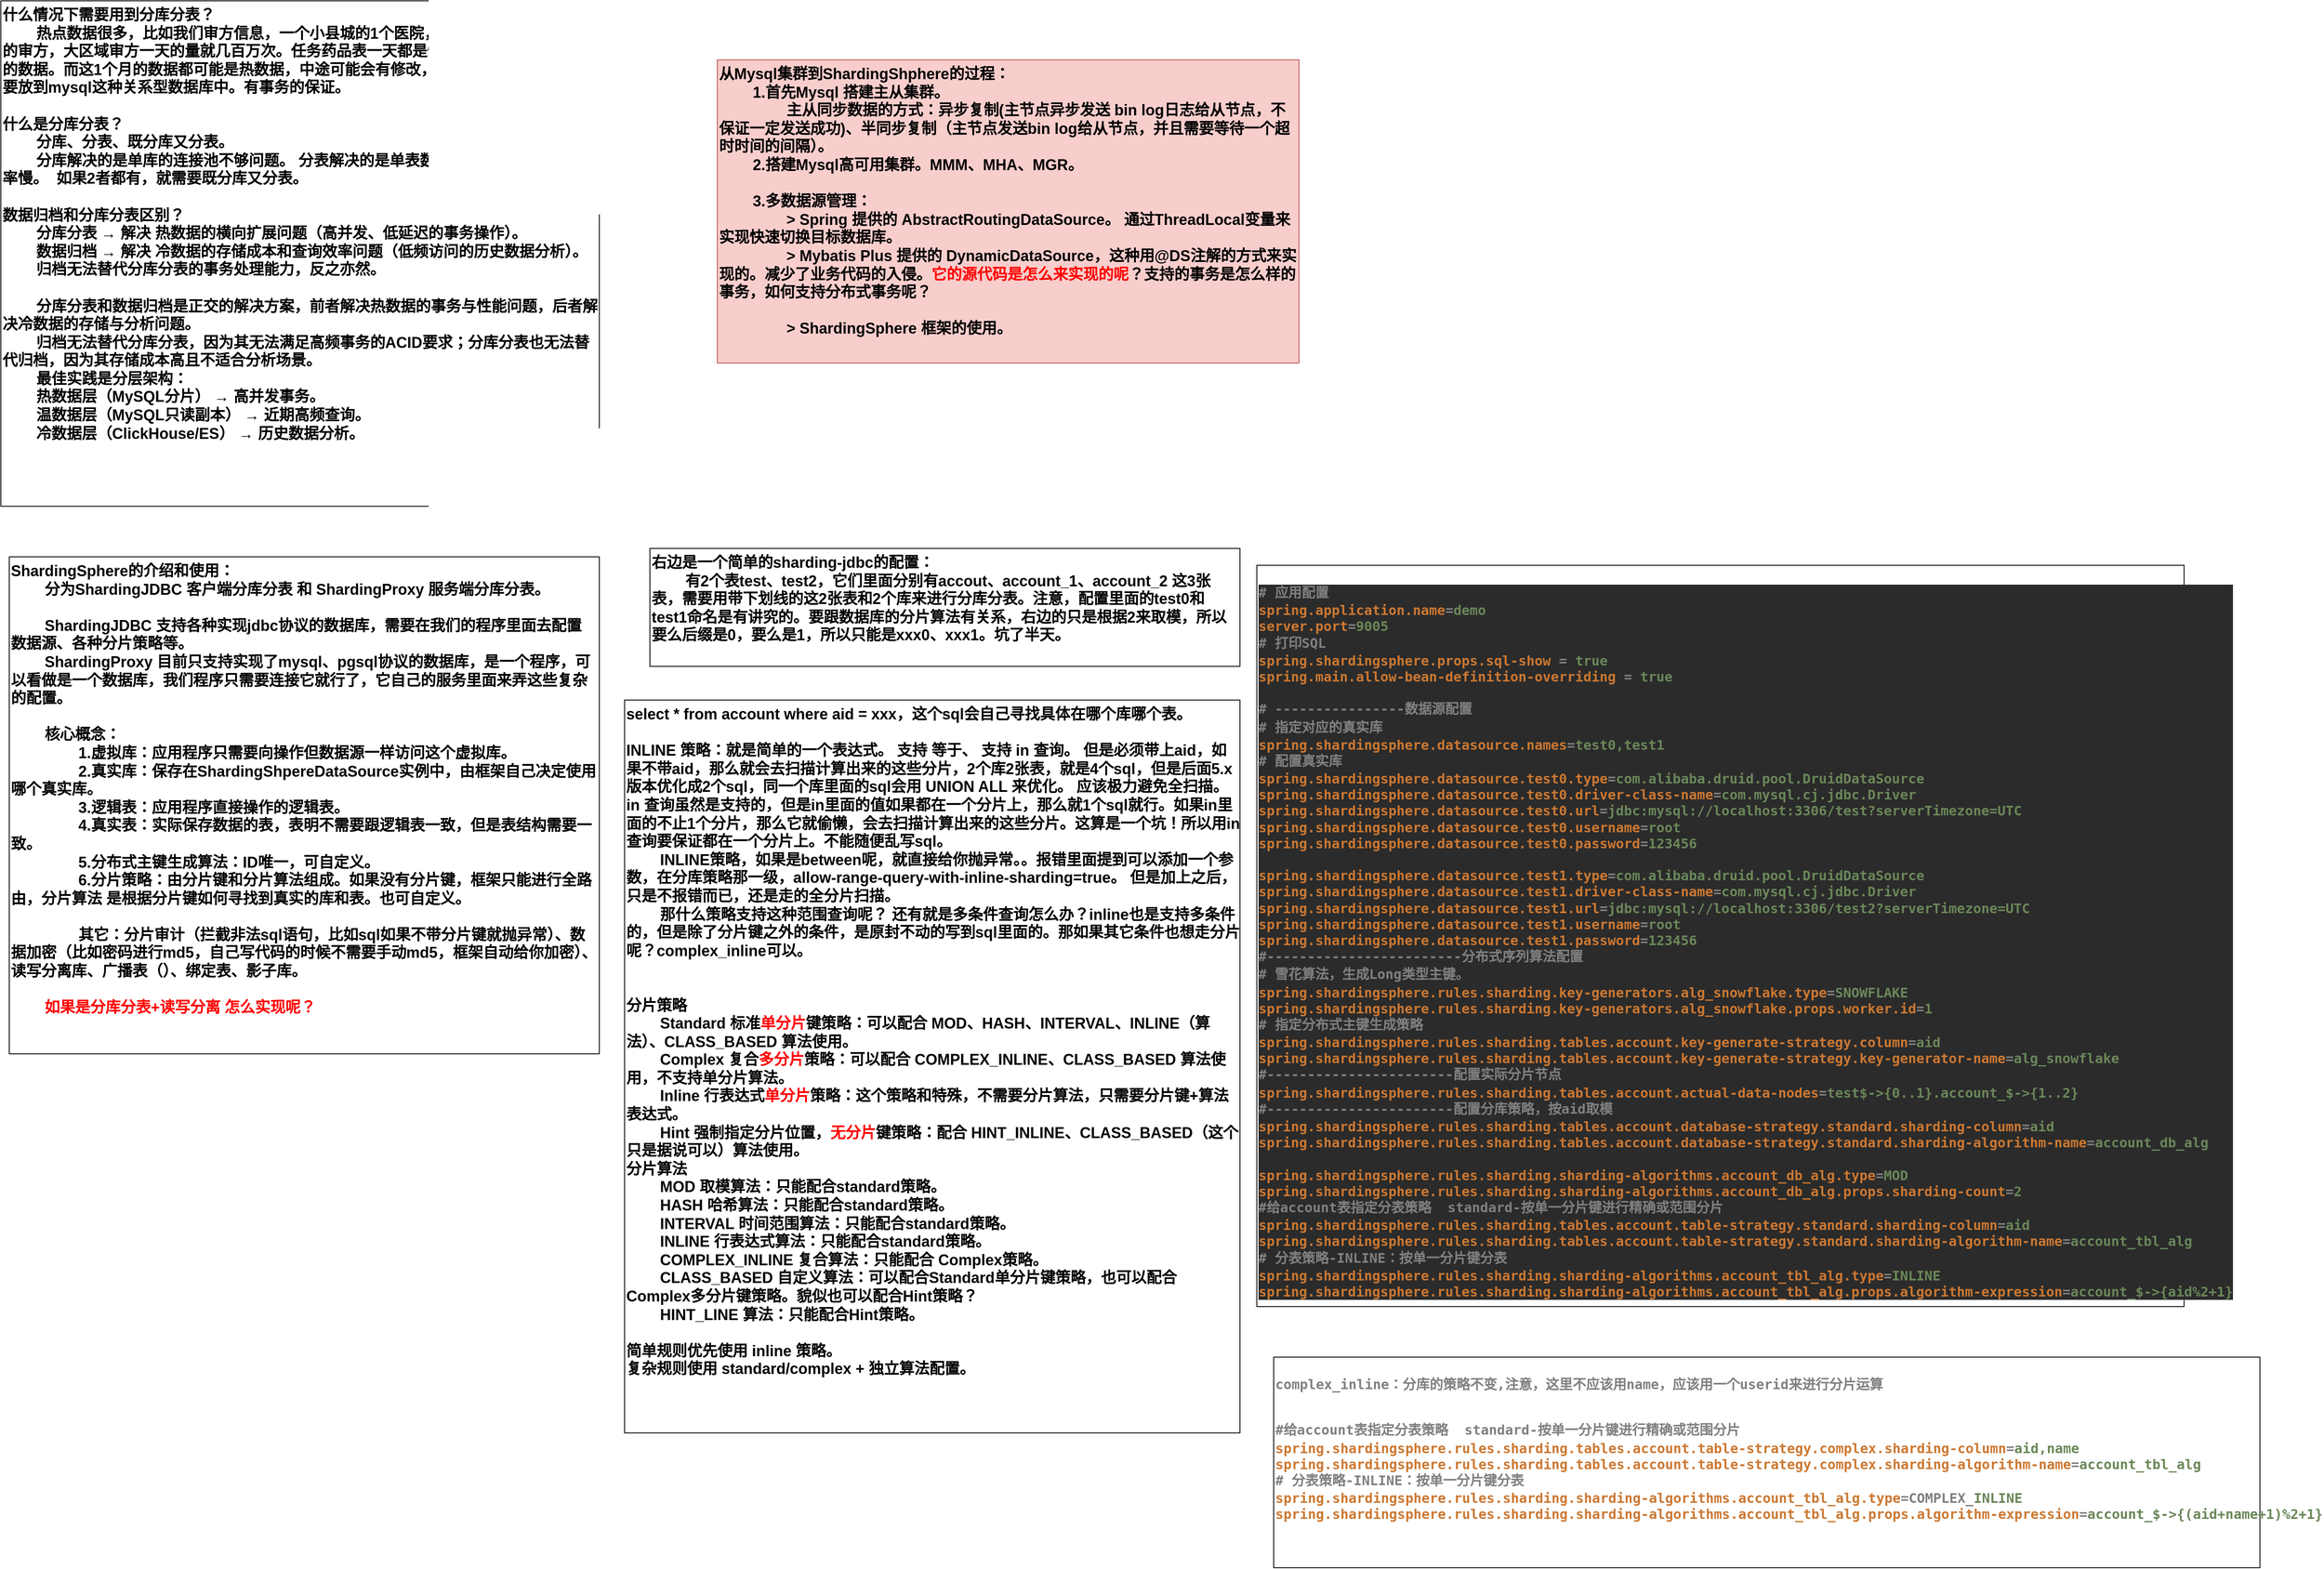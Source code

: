 <mxfile version="26.1.0">
  <diagram name="第 1 页" id="89eAlUvdY-vfsUuqKLdn">
    <mxGraphModel dx="1645" dy="845" grid="1" gridSize="10" guides="1" tooltips="1" connect="1" arrows="1" fold="1" page="1" pageScale="1" pageWidth="827" pageHeight="1169" math="0" shadow="0">
      <root>
        <mxCell id="0" />
        <mxCell id="1" parent="0" />
        <mxCell id="RwhGDpmJjXARNoensnjg-1" value="什么情况下需要用到分库分表？&lt;div&gt;&lt;span style=&quot;white-space: pre;&quot;&gt;&#x9;&lt;/span&gt;热点数据很多，比如我们审方信息，一个小县城的1个医院，每天门诊住院都是1w次的审方，大区域审方一天的量就几百万次。任务药品表一天都是快3千万。一个月都是9亿的数据。而这1个月的数据都可能是热数据，中途可能会有修改，必须事务保证，就必须要放到mysql这种关系型数据库中。有事务的保证。&amp;nbsp;&lt;br&gt;&lt;/div&gt;&lt;div&gt;&lt;br&gt;&lt;/div&gt;&lt;div&gt;什么是分库分表？&lt;/div&gt;&lt;div&gt;&lt;span style=&quot;white-space: pre;&quot;&gt;&#x9;&lt;/span&gt;分库、分表、既分库又分表。&lt;br&gt;&lt;/div&gt;&lt;div&gt;&lt;span style=&quot;white-space: pre;&quot;&gt;&#x9;&lt;/span&gt;分库解决的是单库的连接池不够问题。 分表解决的是单表数据量太大，然后查询效率慢。&amp;nbsp; 如果2者都有，就需要既分库又分表。&lt;br&gt;&lt;/div&gt;&lt;div&gt;&lt;br&gt;&lt;/div&gt;&lt;div&gt;数据归档和分库分表区别？&lt;/div&gt;&lt;div&gt;&lt;span style=&quot;white-space: pre;&quot;&gt;&#x9;&lt;/span&gt;&lt;span style=&quot;background-color: transparent;&quot;&gt;分库分表​ → 解决 ​热数据的横向扩展问题​（高并发、低延迟的事务操作）。&lt;br&gt;​&lt;span style=&quot;white-space: pre;&quot;&gt;&#x9;&lt;/span&gt;数据归档​ → 解决 ​冷数据的存储成本和查询效率问题​（低频访问的历史数据分析）。&lt;br&gt;&lt;span style=&quot;white-space: pre;&quot;&gt;&#x9;&lt;/span&gt;归档无法替代分库分表的事务处理能力，反之亦然。&lt;/span&gt;&lt;br&gt;&lt;/div&gt;&lt;div&gt;&lt;span style=&quot;background-color: transparent;&quot;&gt;&lt;br&gt;&lt;/span&gt;&lt;/div&gt;&lt;div&gt;&lt;span style=&quot;background-color: transparent;&quot;&gt;&lt;span style=&quot;white-space: pre;&quot;&gt;&#x9;&lt;/span&gt;&lt;/span&gt;&lt;span style=&quot;background-color: transparent;&quot;&gt;分库分表和数据归档是正交的解决方案，前者解决热数据的事务与性能问题，后者解决冷数据的存储与分析问题。&lt;br&gt;​&lt;span style=&quot;white-space: pre;&quot;&gt;&#x9;&lt;/span&gt;归档无法替代分库分表，因为其无法满足高频事务的ACID要求；分库分表也无法替代归档，因为其存储成本高且不适合分析场景。&lt;br&gt;​&lt;span style=&quot;white-space: pre;&quot;&gt;&#x9;&lt;/span&gt;最佳实践是分层架构：&lt;br&gt;&lt;span style=&quot;white-space: pre;&quot;&gt;&#x9;&lt;/span&gt;热数据层（MySQL分片） → 高并发事务。&lt;br&gt;&lt;span style=&quot;white-space: pre;&quot;&gt;&#x9;&lt;/span&gt;温数据层（MySQL只读副本） → 近期高频查询。&lt;br&gt;&lt;span style=&quot;white-space: pre;&quot;&gt;&#x9;&lt;/span&gt;冷数据层（ClickHouse/ES） → 历史数据分析。&lt;/span&gt;&lt;/div&gt;&lt;div&gt;&lt;span style=&quot;background-color: transparent;&quot;&gt;&lt;br&gt;&lt;br&gt;&lt;/span&gt;&lt;/div&gt;" style="rounded=0;whiteSpace=wrap;html=1;fontSize=18;fontStyle=1;verticalAlign=top;align=left;" parent="1" vertex="1">
          <mxGeometry x="250" y="190" width="710" height="600" as="geometry" />
        </mxCell>
        <mxCell id="RwhGDpmJjXARNoensnjg-2" value="从Mysql集群到ShardingShphere的过程：&lt;div&gt;&lt;span style=&quot;white-space: pre;&quot;&gt;&#x9;&lt;/span&gt;1.首先Mysql 搭建主从集群。&lt;br&gt;&lt;/div&gt;&lt;div&gt;&lt;span style=&quot;white-space: pre;&quot;&gt;&#x9;&lt;/span&gt;&lt;span style=&quot;white-space: pre;&quot;&gt;&#x9;&lt;/span&gt;主从同步数据的方式：异步复制(主节点异步发送 bin log日志给从节点，不保证一定发送成功)、半同步复制（主节点发送bin log给从节点，并且需要等待一个超时时间的间隔）。&lt;br&gt;&lt;/div&gt;&lt;div&gt;&lt;span style=&quot;white-space: pre;&quot;&gt;&#x9;&lt;/span&gt;2.搭建Mysql高可用集群。MMM、MHA、MGR。&lt;/div&gt;&lt;div&gt;&lt;span style=&quot;white-space: pre;&quot;&gt;&#x9;&lt;/span&gt;&lt;br&gt;&lt;/div&gt;&lt;div&gt;&lt;span style=&quot;white-space: pre;&quot;&gt;&#x9;&lt;/span&gt;3.多数据源管理：&lt;br&gt;&lt;/div&gt;&lt;div&gt;&lt;span style=&quot;white-space: pre;&quot;&gt;&#x9;&lt;/span&gt;&lt;span style=&quot;white-space: pre;&quot;&gt;&#x9;&lt;/span&gt;&amp;gt; Spring 提供的 AbstractRoutingDataSource。 通过ThreadLocal变量来实现快速切换目标数据库。&lt;br&gt;&lt;/div&gt;&lt;div&gt;&lt;span style=&quot;white-space: pre;&quot;&gt;&#x9;&lt;/span&gt;&lt;span style=&quot;white-space: pre;&quot;&gt;&#x9;&lt;/span&gt;&amp;gt; Mybatis Plus 提供的 DynamicDataSource，这种用@DS注解的方式来实现的。减少了业务代码的入侵。&lt;font style=&quot;color: rgb(255, 0, 0);&quot;&gt;它的源代码是怎么来实现的呢&lt;/font&gt;？支持的事务是怎么样的事务，如何支持分布式事务呢？&lt;br&gt;&lt;/div&gt;&lt;div&gt;&lt;br&gt;&lt;/div&gt;&lt;div&gt;&lt;span style=&quot;white-space: pre;&quot;&gt;&#x9;&lt;/span&gt;&lt;span style=&quot;white-space: pre;&quot;&gt;&#x9;&lt;/span&gt;&amp;gt; ShardingSphere 框架的使用。&lt;br&gt;&lt;/div&gt;" style="rounded=0;whiteSpace=wrap;html=1;fontSize=18;fontStyle=1;verticalAlign=top;align=left;fillColor=#f8cecc;strokeColor=#b85450;" parent="1" vertex="1">
          <mxGeometry x="1100" y="260" width="690" height="360" as="geometry" />
        </mxCell>
        <mxCell id="RwhGDpmJjXARNoensnjg-3" value="&lt;div&gt;&lt;span style=&quot;background-color: transparent;&quot;&gt;ShardingSphere的介绍和使用：&lt;/span&gt;&lt;/div&gt;&lt;div&gt;&lt;span style=&quot;background-color: transparent;&quot;&gt;&lt;span style=&quot;white-space: pre;&quot;&gt;&#x9;&lt;/span&gt;分为ShardingJDBC 客户端分库分表 和 ShardingProxy 服务端分库分表。&lt;br&gt;&lt;/span&gt;&lt;/div&gt;&lt;div&gt;&lt;span style=&quot;background-color: transparent;&quot;&gt;&lt;br&gt;&lt;/span&gt;&lt;/div&gt;&lt;div&gt;&lt;span style=&quot;background-color: transparent;&quot;&gt;&lt;span style=&quot;white-space: pre;&quot;&gt;&#x9;&lt;/span&gt;ShardingJDBC 支持各种实现jdbc协议的数据库，需要在我们的程序里面去配置 数据源、各种分片策略等。&lt;/span&gt;&lt;/div&gt;&lt;div&gt;&lt;span style=&quot;background-color: transparent;&quot;&gt;&lt;span style=&quot;white-space: pre;&quot;&gt;&#x9;&lt;/span&gt;ShardingProxy 目前只支持实现了mysql、pgsql协议的数据库，是一个程序，可以看做是一个数据库，我们程序只需要连接它就行了，它自己的服务里面来弄这些复杂的配置。&lt;br&gt;&lt;/span&gt;&lt;/div&gt;&lt;div&gt;&lt;span style=&quot;background-color: transparent;&quot;&gt;&lt;br&gt;&lt;/span&gt;&lt;/div&gt;&lt;div&gt;&lt;span style=&quot;background-color: transparent;&quot;&gt;&lt;span style=&quot;white-space: pre;&quot;&gt;&#x9;&lt;/span&gt;核心概念：&lt;br&gt;&lt;/span&gt;&lt;/div&gt;&lt;div&gt;&lt;span style=&quot;background-color: transparent;&quot;&gt;&lt;span style=&quot;white-space: pre;&quot;&gt;&#x9;&lt;/span&gt;&lt;span style=&quot;white-space: pre;&quot;&gt;&#x9;&lt;/span&gt;1.虚拟库：应用程序只需要向操作但数据源一样访问这个虚拟库。&lt;br&gt;&lt;/span&gt;&lt;/div&gt;&lt;div&gt;&lt;span style=&quot;background-color: transparent;&quot;&gt;&lt;span style=&quot;white-space: pre;&quot;&gt;&#x9;&lt;/span&gt;&lt;span style=&quot;white-space: pre;&quot;&gt;&#x9;&lt;/span&gt;2.真实库：保存在ShardingShpereDataSource实例中，由框架自己决定使用哪个真实库。&lt;br&gt;&lt;/span&gt;&lt;/div&gt;&lt;div&gt;&lt;span style=&quot;background-color: transparent;&quot;&gt;&lt;span style=&quot;white-space: pre;&quot;&gt;&#x9;&lt;/span&gt;&lt;span style=&quot;white-space: pre;&quot;&gt;&#x9;&lt;/span&gt;3.逻辑表：应用程序直接操作的逻辑表。&lt;br&gt;&lt;/span&gt;&lt;/div&gt;&lt;div&gt;&lt;span style=&quot;background-color: transparent;&quot;&gt;&lt;span style=&quot;white-space: pre;&quot;&gt;&#x9;&lt;/span&gt;&lt;span style=&quot;white-space: pre;&quot;&gt;&#x9;&lt;/span&gt;4.真实表：实际保存数据的表，表明不需要跟逻辑表一致，但是表结构需要一致。&lt;br&gt;&lt;/span&gt;&lt;/div&gt;&lt;div&gt;&lt;span style=&quot;background-color: transparent;&quot;&gt;&lt;span style=&quot;white-space: pre;&quot;&gt;&#x9;&lt;/span&gt;&lt;span style=&quot;white-space: pre;&quot;&gt;&#x9;&lt;/span&gt;5.分布式主键生成算法：ID唯一，可自定义。&lt;br&gt;&lt;/span&gt;&lt;/div&gt;&lt;div&gt;&lt;span style=&quot;background-color: transparent;&quot;&gt;&lt;span style=&quot;white-space: pre;&quot;&gt;&#x9;&lt;/span&gt;&lt;span style=&quot;white-space: pre;&quot;&gt;&#x9;&lt;/span&gt;6.分片策略：由分片键和分片算法组成。如果没有分片键，框架只能进行全路由，分片算法 是根据分片键如何寻找到真实的库和表。也可自定义。&lt;br&gt;&lt;/span&gt;&lt;/div&gt;&lt;div&gt;&lt;span style=&quot;background-color: transparent;&quot;&gt;&lt;br&gt;&lt;/span&gt;&lt;/div&gt;&lt;div&gt;&lt;span style=&quot;background-color: transparent;&quot;&gt;&lt;span style=&quot;white-space: pre;&quot;&gt;&#x9;&lt;/span&gt;&lt;span style=&quot;white-space: pre;&quot;&gt;&#x9;&lt;/span&gt;其它：分片审计（拦截非法sql语句，比如sql如果不带分片键就抛异常）、数据加密（比如密码进行md5，自己写代码的时候不需要手动md5，框架自动给你加密）、读写分离库、广播表（）、绑定表、影子库。&lt;br&gt;&lt;/span&gt;&lt;/div&gt;&lt;div&gt;&lt;span style=&quot;background-color: transparent;&quot;&gt;&lt;br&gt;&lt;/span&gt;&lt;/div&gt;&lt;div&gt;&lt;span style=&quot;background-color: transparent;&quot;&gt;&lt;font style=&quot;color: rgb(255, 0, 0);&quot;&gt;&lt;span style=&quot;white-space: pre;&quot;&gt;&#x9;&lt;/span&gt;如果是分库分表+读写分离 怎么实现呢？&lt;/font&gt;&lt;br&gt;&lt;/span&gt;&lt;/div&gt;" style="rounded=0;whiteSpace=wrap;html=1;fontSize=18;fontStyle=1;verticalAlign=top;align=left;" parent="1" vertex="1">
          <mxGeometry x="260" y="850" width="700" height="590" as="geometry" />
        </mxCell>
        <mxCell id="g64Nd9Q6wCNAMY9zqfhi-1" value="&lt;div&gt;&lt;div style=&quot;background-color:#2b2b2b;color:#a9b7c6&quot;&gt;&lt;pre style=&quot;font-family:&#39;JetBrains Mono&#39;,monospace;font-size:12.0pt;&quot;&gt;&lt;span style=&quot;color:#808080;&quot;&gt;# &lt;/span&gt;&lt;span style=&quot;color:#808080;font-family:&#39;Courier New&#39;,monospace;&quot;&gt;应用配置&lt;br&gt;&lt;/span&gt;&lt;span style=&quot;color:#cc7832;&quot;&gt;spring.application.name&lt;/span&gt;&lt;span style=&quot;color:#808080;&quot;&gt;=&lt;/span&gt;&lt;span style=&quot;color:#6a8759;&quot;&gt;demo&lt;br&gt;&lt;/span&gt;&lt;span style=&quot;color:#cc7832;&quot;&gt;server.port&lt;/span&gt;&lt;span style=&quot;color:#808080;&quot;&gt;=&lt;/span&gt;&lt;span style=&quot;color:#6a8759;&quot;&gt;9005&lt;br&gt;&lt;/span&gt;&lt;span style=&quot;color:#808080;&quot;&gt;# &lt;/span&gt;&lt;span style=&quot;color:#808080;font-family:&#39;Courier New&#39;,monospace;&quot;&gt;打印&lt;/span&gt;&lt;span style=&quot;color:#808080;&quot;&gt;SQL&lt;br&gt;&lt;/span&gt;&lt;span style=&quot;color:#cc7832;&quot;&gt;spring.shardingsphere.props.sql-show &lt;/span&gt;&lt;span style=&quot;color:#808080;&quot;&gt;= &lt;/span&gt;&lt;span style=&quot;color:#6a8759;&quot;&gt;true&lt;br&gt;&lt;/span&gt;&lt;span style=&quot;color:#cc7832;&quot;&gt;spring.main.allow-bean-definition-overriding &lt;/span&gt;&lt;span style=&quot;color:#808080;&quot;&gt;= &lt;/span&gt;&lt;span style=&quot;color:#6a8759;&quot;&gt;true&lt;br&gt;&lt;/span&gt;&lt;span style=&quot;color:#6a8759;&quot;&gt;&lt;br&gt;&lt;/span&gt;&lt;span style=&quot;color:#808080;&quot;&gt;# ----------------&lt;/span&gt;&lt;span style=&quot;color:#808080;font-family:&#39;Courier New&#39;,monospace;&quot;&gt;数据源配置&lt;br&gt;&lt;/span&gt;&lt;span style=&quot;color:#808080;&quot;&gt;# &lt;/span&gt;&lt;span style=&quot;color:#808080;font-family:&#39;Courier New&#39;,monospace;&quot;&gt;指定对应的真实库&lt;br&gt;&lt;/span&gt;&lt;span style=&quot;color:#cc7832;&quot;&gt;spring.shardingsphere.datasource.names&lt;/span&gt;&lt;span style=&quot;color:#808080;&quot;&gt;=&lt;/span&gt;&lt;span style=&quot;color:#6a8759;&quot;&gt;test0,test1&lt;br&gt;&lt;/span&gt;&lt;span style=&quot;color:#808080;&quot;&gt;# &lt;/span&gt;&lt;span style=&quot;color:#808080;font-family:&#39;Courier New&#39;,monospace;&quot;&gt;配置真实库&lt;br&gt;&lt;/span&gt;&lt;span style=&quot;color:#cc7832;&quot;&gt;spring.shardingsphere.datasource.test0.type&lt;/span&gt;&lt;span style=&quot;color:#808080;&quot;&gt;=&lt;/span&gt;&lt;span style=&quot;color:#6a8759;&quot;&gt;com.alibaba.druid.pool.DruidDataSource&lt;br&gt;&lt;/span&gt;&lt;span style=&quot;color:#cc7832;&quot;&gt;spring.shardingsphere.datasource.test0.driver-class-name&lt;/span&gt;&lt;span style=&quot;color:#808080;&quot;&gt;=&lt;/span&gt;&lt;span style=&quot;color:#6a8759;&quot;&gt;com.mysql.cj.jdbc.Driver&lt;br&gt;&lt;/span&gt;&lt;span style=&quot;color:#cc7832;&quot;&gt;spring.shardingsphere.datasource.test0.url&lt;/span&gt;&lt;span style=&quot;color:#808080;&quot;&gt;=&lt;/span&gt;&lt;span style=&quot;color:#6a8759;&quot;&gt;jdbc:mysql://localhost:3306/test?serverTimezone=UTC&lt;br&gt;&lt;/span&gt;&lt;span style=&quot;color:#cc7832;&quot;&gt;spring.shardingsphere.datasource.test0.username&lt;/span&gt;&lt;span style=&quot;color:#808080;&quot;&gt;=&lt;/span&gt;&lt;span style=&quot;color:#6a8759;&quot;&gt;root&lt;br&gt;&lt;/span&gt;&lt;span style=&quot;color:#cc7832;&quot;&gt;spring.shardingsphere.datasource.test0.password&lt;/span&gt;&lt;span style=&quot;color:#808080;&quot;&gt;=&lt;/span&gt;&lt;span style=&quot;color:#6a8759;&quot;&gt;123456&lt;br&gt;&lt;/span&gt;&lt;span style=&quot;color:#6a8759;&quot;&gt;&lt;br&gt;&lt;/span&gt;&lt;span style=&quot;color:#cc7832;&quot;&gt;spring.shardingsphere.datasource.test1.type&lt;/span&gt;&lt;span style=&quot;color:#808080;&quot;&gt;=&lt;/span&gt;&lt;span style=&quot;color:#6a8759;&quot;&gt;com.alibaba.druid.pool.DruidDataSource&lt;br&gt;&lt;/span&gt;&lt;span style=&quot;color:#cc7832;&quot;&gt;spring.shardingsphere.datasource.test1.driver-class-name&lt;/span&gt;&lt;span style=&quot;color:#808080;&quot;&gt;=&lt;/span&gt;&lt;span style=&quot;color:#6a8759;&quot;&gt;com.mysql.cj.jdbc.Driver&lt;br&gt;&lt;/span&gt;&lt;span style=&quot;color:#cc7832;&quot;&gt;spring.shardingsphere.datasource.test1.url&lt;/span&gt;&lt;span style=&quot;color:#808080;&quot;&gt;=&lt;/span&gt;&lt;span style=&quot;color:#6a8759;&quot;&gt;jdbc:mysql://localhost:3306/test2?serverTimezone=UTC&lt;br&gt;&lt;/span&gt;&lt;span style=&quot;color:#cc7832;&quot;&gt;spring.shardingsphere.datasource.test1.username&lt;/span&gt;&lt;span style=&quot;color:#808080;&quot;&gt;=&lt;/span&gt;&lt;span style=&quot;color:#6a8759;&quot;&gt;root&lt;br&gt;&lt;/span&gt;&lt;span style=&quot;color:#cc7832;&quot;&gt;spring.shardingsphere.datasource.test1.password&lt;/span&gt;&lt;span style=&quot;color:#808080;&quot;&gt;=&lt;/span&gt;&lt;span style=&quot;color:#6a8759;&quot;&gt;123456&lt;br&gt;&lt;/span&gt;&lt;span style=&quot;color:#808080;&quot;&gt;#------------------------&lt;/span&gt;&lt;span style=&quot;color:#808080;font-family:&#39;Courier New&#39;,monospace;&quot;&gt;分布式序列算法配置&lt;br&gt;&lt;/span&gt;&lt;span style=&quot;color:#808080;&quot;&gt;# &lt;/span&gt;&lt;span style=&quot;color:#808080;font-family:&#39;Courier New&#39;,monospace;&quot;&gt;雪花算法，生成&lt;/span&gt;&lt;span style=&quot;color:#808080;&quot;&gt;Long&lt;/span&gt;&lt;span style=&quot;color:#808080;font-family:&#39;Courier New&#39;,monospace;&quot;&gt;类型主键。&lt;br&gt;&lt;/span&gt;&lt;span style=&quot;color:#cc7832;&quot;&gt;spring.shardingsphere.rules.sharding.key-generators.alg_snowflake.type&lt;/span&gt;&lt;span style=&quot;color:#808080;&quot;&gt;=&lt;/span&gt;&lt;span style=&quot;color:#6a8759;&quot;&gt;SNOWFLAKE&lt;br&gt;&lt;/span&gt;&lt;span style=&quot;color:#cc7832;&quot;&gt;spring.shardingsphere.rules.sharding.key-generators.alg_snowflake.props.worker.id&lt;/span&gt;&lt;span style=&quot;color:#808080;&quot;&gt;=&lt;/span&gt;&lt;span style=&quot;color:#6a8759;&quot;&gt;1&lt;br&gt;&lt;/span&gt;&lt;span style=&quot;color:#808080;&quot;&gt;# &lt;/span&gt;&lt;span style=&quot;color:#808080;font-family:&#39;Courier New&#39;,monospace;&quot;&gt;指定分布式主键生成策略&lt;br&gt;&lt;/span&gt;&lt;span style=&quot;color:#cc7832;&quot;&gt;spring.shardingsphere.rules.sharding.tables.account.key-generate-strategy.column&lt;/span&gt;&lt;span style=&quot;color:#808080;&quot;&gt;=&lt;/span&gt;&lt;span style=&quot;color:#6a8759;&quot;&gt;aid&lt;br&gt;&lt;/span&gt;&lt;span style=&quot;color:#cc7832;&quot;&gt;spring.shardingsphere.rules.sharding.tables.account.key-generate-strategy.key-generator-name&lt;/span&gt;&lt;span style=&quot;color:#808080;&quot;&gt;=&lt;/span&gt;&lt;span style=&quot;color:#6a8759;&quot;&gt;alg_snowflake&lt;br&gt;&lt;/span&gt;&lt;span style=&quot;color:#808080;&quot;&gt;#-----------------------&lt;/span&gt;&lt;span style=&quot;color:#808080;font-family:&#39;Courier New&#39;,monospace;&quot;&gt;配置实际分片节点&lt;br&gt;&lt;/span&gt;&lt;span style=&quot;color:#cc7832;&quot;&gt;spring.shardingsphere.rules.sharding.tables.account.actual-data-nodes&lt;/span&gt;&lt;span style=&quot;color:#808080;&quot;&gt;=&lt;/span&gt;&lt;span style=&quot;color:#6a8759;&quot;&gt;test$-&amp;gt;{0..1}.account_$-&amp;gt;{1..2}&lt;br&gt;&lt;/span&gt;&lt;span style=&quot;color:#808080;&quot;&gt;#-----------------------&lt;/span&gt;&lt;span style=&quot;color:#808080;font-family:&#39;Courier New&#39;,monospace;&quot;&gt;配置分库策略，按&lt;/span&gt;&lt;span style=&quot;color:#808080;&quot;&gt;aid&lt;/span&gt;&lt;span style=&quot;color:#808080;font-family:&#39;Courier New&#39;,monospace;&quot;&gt;取模&lt;br&gt;&lt;/span&gt;&lt;span style=&quot;color:#cc7832;&quot;&gt;spring.shardingsphere.rules.sharding.tables.account.database-strategy.standard.sharding-column&lt;/span&gt;&lt;span style=&quot;color:#808080;&quot;&gt;=&lt;/span&gt;&lt;span style=&quot;color:#6a8759;&quot;&gt;aid&lt;br&gt;&lt;/span&gt;&lt;span style=&quot;color:#cc7832;&quot;&gt;spring.shardingsphere.rules.sharding.tables.account.database-strategy.standard.sharding-algorithm-name&lt;/span&gt;&lt;span style=&quot;color:#808080;&quot;&gt;=&lt;/span&gt;&lt;span style=&quot;color:#6a8759;&quot;&gt;account_db_alg&lt;br&gt;&lt;/span&gt;&lt;span style=&quot;color:#6a8759;&quot;&gt;&lt;br&gt;&lt;/span&gt;&lt;span style=&quot;color:#cc7832;&quot;&gt;spring.shardingsphere.rules.sharding.sharding-algorithms.account_db_alg.type&lt;/span&gt;&lt;span style=&quot;color:#808080;&quot;&gt;=&lt;/span&gt;&lt;span style=&quot;color:#6a8759;&quot;&gt;MOD&lt;br&gt;&lt;/span&gt;&lt;span style=&quot;color:#cc7832;&quot;&gt;spring.shardingsphere.rules.sharding.sharding-algorithms.account_db_alg.props.sharding-count&lt;/span&gt;&lt;span style=&quot;color:#808080;&quot;&gt;=&lt;/span&gt;&lt;span style=&quot;color:#6a8759;&quot;&gt;2&lt;br&gt;&lt;/span&gt;&lt;span style=&quot;color:#808080;&quot;&gt;#&lt;/span&gt;&lt;span style=&quot;color:#808080;font-family:&#39;Courier New&#39;,monospace;&quot;&gt;给&lt;/span&gt;&lt;span style=&quot;color:#808080;&quot;&gt;account&lt;/span&gt;&lt;span style=&quot;color:#808080;font-family:&#39;Courier New&#39;,monospace;&quot;&gt;表指定分表策略&lt;/span&gt;&lt;span style=&quot;color:#808080;&quot;&gt;  standard-&lt;/span&gt;&lt;span style=&quot;color:#808080;font-family:&#39;Courier New&#39;,monospace;&quot;&gt;按单一分片键进行精确或范围分片&lt;br&gt;&lt;/span&gt;&lt;span style=&quot;color:#cc7832;&quot;&gt;spring.shardingsphere.rules.sharding.tables.account.table-strategy.standard.sharding-column&lt;/span&gt;&lt;span style=&quot;color:#808080;&quot;&gt;=&lt;/span&gt;&lt;span style=&quot;color:#6a8759;&quot;&gt;aid&lt;br&gt;&lt;/span&gt;&lt;span style=&quot;color:#cc7832;&quot;&gt;spring.shardingsphere.rules.sharding.tables.account.table-strategy.standard.sharding-algorithm-name&lt;/span&gt;&lt;span style=&quot;color:#808080;&quot;&gt;=&lt;/span&gt;&lt;span style=&quot;color:#6a8759;&quot;&gt;account_tbl_alg&lt;br&gt;&lt;/span&gt;&lt;span style=&quot;color:#808080;&quot;&gt;# &lt;/span&gt;&lt;span style=&quot;color:#808080;font-family:&#39;Courier New&#39;,monospace;&quot;&gt;分表策略&lt;/span&gt;&lt;span style=&quot;color:#808080;&quot;&gt;-INLINE&lt;/span&gt;&lt;span style=&quot;color:#808080;font-family:&#39;Courier New&#39;,monospace;&quot;&gt;：按单一分片键分表&lt;br&gt;&lt;/span&gt;&lt;span style=&quot;color:#cc7832;&quot;&gt;spring.shardingsphere.rules.sharding.sharding-algorithms.account_tbl_alg.type&lt;/span&gt;&lt;span style=&quot;color:#808080;&quot;&gt;=&lt;/span&gt;&lt;span style=&quot;color:#6a8759;&quot;&gt;INLINE&lt;br&gt;&lt;/span&gt;&lt;span style=&quot;color:#cc7832;&quot;&gt;spring.shardingsphere.rules.sharding.sharding-algorithms.account_tbl_alg.props.algorithm-expression&lt;/span&gt;&lt;span style=&quot;color:#808080;&quot;&gt;=&lt;/span&gt;&lt;span style=&quot;color:#6a8759;&quot;&gt;account_$-&amp;gt;{aid%2+1}&lt;/span&gt;&lt;/pre&gt;&lt;/div&gt;&lt;/div&gt;" style="rounded=0;whiteSpace=wrap;html=1;fontSize=18;fontStyle=1;verticalAlign=top;align=left;" parent="1" vertex="1">
          <mxGeometry x="1740" y="860" width="1100" height="880" as="geometry" />
        </mxCell>
        <mxCell id="g64Nd9Q6wCNAMY9zqfhi-2" value="右边是一个简单的sharding-jdbc的配置：&lt;div&gt;&lt;span style=&quot;white-space: pre;&quot;&gt;&#x9;&lt;/span&gt;有2个表test、test2，它们里面分别有accout、account_1、account_2 这3张表，需要用带下划线的这2张表和2个库来进行分库分表。注意，配置里面的test0和test1命名是有讲究的。要跟数据库的分片算法有关系，右边的只是根据2来取模，所以要么后缀是0，要么是1，所以只能是xxx0、xxx1。坑了半天。&lt;br&gt;&lt;/div&gt;" style="rounded=0;whiteSpace=wrap;html=1;fontSize=18;fontStyle=1;verticalAlign=top;align=left;" parent="1" vertex="1">
          <mxGeometry x="1020" y="840" width="700" height="140" as="geometry" />
        </mxCell>
        <mxCell id="IS5SeAK-RxhiQx-ziOcB-1" value="&lt;div&gt;select * from account where aid = xxx，这个sql会自己寻找具体在哪个库哪个表。&lt;/div&gt;&lt;div&gt;&lt;br&gt;&lt;/div&gt;&lt;div&gt;INLINE 策略：就是简单的一个表达式。 支持 等于、 支持 in 查询。 但是必须带上aid，如果不带aid，那么就会去扫描计算出来的这些分片，2个库2张表，就是4个sql，但是后面5.x版本优化成2个sql，同一个库里面的sql会用 UNION ALL 来优化。 应该极力避免全扫描。 in 查询虽然是支持的，但是in里面的值如果都在一个分片上，那么就1个sql就行。如果in里面的不止1个分片，那么它就偷懒，会去扫描计算出来的这些分片。这算是一个坑！所以用in查询要保证都在一个分片上。不能随便乱写sql。&lt;/div&gt;&lt;div&gt;&lt;span style=&quot;white-space: pre;&quot;&gt;&#x9;&lt;/span&gt;INLINE策略，如果是between呢，就直接给你抛异常。。报错里面提到可以添加一个参数，在分库策略那一级，allow-range-query-with-inline-sharding=true。 但是加上之后，只是不报错而已，还是走的全分片扫描。&lt;br&gt;&lt;/div&gt;&lt;div&gt;&lt;span style=&quot;white-space: pre;&quot;&gt;&#x9;&lt;/span&gt;那什么策略支持这种范围查询呢？ 还有就是多条件查询怎么办？inline也是支持多条件的，但是除了分片键之外的条件，是原封不动的写到sql里面的。那如果其它条件也想走分片呢？complex_inline可以。&lt;br&gt;&lt;/div&gt;&lt;div&gt;&lt;span style=&quot;white-space: pre;&quot;&gt;&#x9;&lt;/span&gt;&lt;br&gt;&lt;/div&gt;&lt;div&gt;&lt;br&gt;&lt;/div&gt;&lt;div&gt;分片策略&lt;/div&gt;&lt;div&gt;&lt;span style=&quot;white-space: pre;&quot;&gt;&#x9;&lt;/span&gt;Standard 标准&lt;font style=&quot;color: rgb(255, 0, 0);&quot;&gt;单分片&lt;/font&gt;键策略：可以配合&amp;nbsp;MOD、HASH、INTERVAL、INLINE（算法）、CLASS_BASED 算法使用。&lt;br&gt;&lt;/div&gt;&lt;div&gt;&lt;span style=&quot;white-space: pre;&quot;&gt;&#x9;&lt;/span&gt;Complex 复合&lt;font style=&quot;color: rgb(255, 0, 0);&quot;&gt;多分片&lt;/font&gt;策略：可以配合&amp;nbsp;COMPLEX_INLINE、CLASS_BASED 算法使用，不支持单分片算法。&lt;br&gt;&lt;/div&gt;&lt;div&gt;&lt;span style=&quot;white-space: pre;&quot;&gt;&#x9;&lt;/span&gt;Inline 行表达式&lt;font style=&quot;color: rgb(255, 0, 0);&quot;&gt;单分片&lt;/font&gt;策略：这个策略和特殊，不需要分片算法，只需要分片键+算法表达式。&lt;br&gt;&lt;/div&gt;&lt;div&gt;&lt;span style=&quot;white-space: pre;&quot;&gt;&#x9;&lt;/span&gt;Hint 强制指定分片位置，&lt;font style=&quot;color: rgb(255, 0, 0);&quot;&gt;无分片&lt;/font&gt;键策略：配合&amp;nbsp;HINT_INLINE、CLASS_BASED（这个只是据说可以）算法使用。&lt;br&gt;&lt;/div&gt;&lt;div&gt;分片算法&lt;/div&gt;&lt;div&gt;&lt;span style=&quot;white-space: pre;&quot;&gt;&#x9;&lt;/span&gt;MOD 取模算法：只能配合standard策略。&lt;br&gt;&lt;/div&gt;&lt;div&gt;&lt;span style=&quot;white-space: pre;&quot;&gt;&#x9;&lt;/span&gt;HASH 哈希算法&lt;span style=&quot;background-color: transparent; color: light-dark(rgb(0, 0, 0), rgb(255, 255, 255));&quot;&gt;：只能配合standard策略。&lt;/span&gt;&lt;br&gt;&lt;/div&gt;&lt;div&gt;&lt;span style=&quot;white-space: pre;&quot;&gt;&#x9;&lt;/span&gt;INTERVAL 时间范围算法&lt;span style=&quot;background-color: transparent; color: light-dark(rgb(0, 0, 0), rgb(255, 255, 255));&quot;&gt;：只能配合standard策略。&lt;/span&gt;&lt;br&gt;&lt;/div&gt;&lt;div&gt;&lt;span style=&quot;white-space: pre;&quot;&gt;&#x9;&lt;/span&gt;INLINE 行表达式算法：&lt;span style=&quot;background-color: transparent; color: light-dark(rgb(0, 0, 0), rgb(255, 255, 255));&quot;&gt;只能配合standard策略。&lt;/span&gt;&lt;br&gt;&lt;/div&gt;&lt;div&gt;&lt;span style=&quot;white-space: pre;&quot;&gt;&#x9;&lt;/span&gt;COMPLEX_INLINE 复合算法：只能配合 Complex策略。&lt;br&gt;&lt;/div&gt;&lt;div&gt;&lt;span style=&quot;white-space: pre;&quot;&gt;&#x9;&lt;/span&gt;CLASS_BASED 自定义算法：可以配合Standard单分片键策略，也可以配合Complex多分片键策略。貌似也可以配合Hint策略？&lt;br&gt;&lt;/div&gt;&lt;div&gt;&lt;span style=&quot;white-space: pre;&quot;&gt;&#x9;&lt;/span&gt;HINT_LINE 算法：只能配合Hint策略。&lt;br&gt;&lt;/div&gt;&lt;div&gt;&lt;br&gt;&lt;/div&gt;&lt;div&gt;&lt;div&gt;简单规则优先使用 inline 策略。&lt;/div&gt;&lt;div&gt;复杂规则使用 standard/complex + 独立算法配置。&lt;/div&gt;&lt;/div&gt;&lt;div&gt;&lt;span style=&quot;white-space: pre;&quot;&gt;&#x9;&lt;/span&gt;&lt;br&gt;&lt;/div&gt;" style="rounded=0;whiteSpace=wrap;html=1;fontSize=18;fontStyle=1;verticalAlign=top;align=left;" parent="1" vertex="1">
          <mxGeometry x="990" y="1020" width="730" height="870" as="geometry" />
        </mxCell>
        <mxCell id="hcxP66knWNozSNGNkHIm-1" value="&lt;pre style=&quot;font-family: &amp;quot;JetBrains Mono&amp;quot;, monospace; font-size: 12pt; color: rgb(169, 183, 198);&quot;&gt;&lt;span style=&quot;color: rgb(106, 135, 89);&quot;&gt;&lt;font color=&quot;#808080&quot;&gt;complex_inline：分库的策略不变,注意，这里不应该用name，应该用一个userid来进行分片运算&lt;/font&gt;&lt;/span&gt;&lt;/pre&gt;&lt;pre style=&quot;font-family: &amp;quot;JetBrains Mono&amp;quot;, monospace; font-size: 12pt; color: rgb(169, 183, 198);&quot;&gt;&lt;span style=&quot;color: rgb(106, 135, 89);&quot;&gt;&lt;font color=&quot;#808080&quot;&gt;&lt;br&gt;&lt;/font&gt;&lt;/span&gt;&lt;span style=&quot;color: rgb(128, 128, 128);&quot;&gt;#&lt;/span&gt;&lt;span style=&quot;color: rgb(128, 128, 128); font-family: &amp;quot;Courier New&amp;quot;, monospace;&quot;&gt;给&lt;/span&gt;&lt;span style=&quot;color: rgb(128, 128, 128);&quot;&gt;account&lt;/span&gt;&lt;span style=&quot;color: rgb(128, 128, 128); font-family: &amp;quot;Courier New&amp;quot;, monospace;&quot;&gt;表指定分表策略&lt;/span&gt;&lt;span style=&quot;color: rgb(128, 128, 128);&quot;&gt;  standard-&lt;/span&gt;&lt;span style=&quot;color: rgb(128, 128, 128); font-family: &amp;quot;Courier New&amp;quot;, monospace;&quot;&gt;按单一分片键进行精确或范围分片&lt;br&gt;&lt;/span&gt;&lt;span style=&quot;color: rgb(204, 120, 50);&quot;&gt;spring.shardingsphere.rules.sharding.tables.account.table-strategy.complex.sharding-column&lt;/span&gt;&lt;span style=&quot;color: rgb(128, 128, 128);&quot;&gt;=&lt;/span&gt;&lt;span style=&quot;color: rgb(106, 135, 89);&quot;&gt;aid,name&lt;br&gt;&lt;/span&gt;&lt;span style=&quot;color: rgb(204, 120, 50);&quot;&gt;spring.shardingsphere.rules.sharding.tables.account.table-strategy.complex.sharding-algorithm-name&lt;/span&gt;&lt;span style=&quot;color: rgb(128, 128, 128);&quot;&gt;=&lt;/span&gt;&lt;span style=&quot;color: rgb(106, 135, 89);&quot;&gt;account_tbl_alg&lt;br&gt;&lt;/span&gt;&lt;span style=&quot;color: rgb(128, 128, 128);&quot;&gt;# &lt;/span&gt;&lt;span style=&quot;color: rgb(128, 128, 128); font-family: &amp;quot;Courier New&amp;quot;, monospace;&quot;&gt;分表策略&lt;/span&gt;&lt;span style=&quot;color: rgb(128, 128, 128);&quot;&gt;-INLINE&lt;/span&gt;&lt;span style=&quot;color: rgb(128, 128, 128); font-family: &amp;quot;Courier New&amp;quot;, monospace;&quot;&gt;：按单一分片键分表&lt;br&gt;&lt;/span&gt;&lt;span style=&quot;color: rgb(204, 120, 50);&quot;&gt;spring.shardingsphere.rules.sharding.sharding-algorithms.account_tbl_alg.type&lt;/span&gt;&lt;span style=&quot;color: rgb(128, 128, 128);&quot;&gt;=COMPLEX_&lt;/span&gt;&lt;span style=&quot;color: rgb(106, 135, 89);&quot;&gt;INLINE&lt;br&gt;&lt;/span&gt;&lt;span style=&quot;color: rgb(204, 120, 50);&quot;&gt;spring.shardingsphere.rules.sharding.sharding-algorithms.account_tbl_alg.props.algorithm-expression&lt;/span&gt;&lt;span style=&quot;color: rgb(128, 128, 128);&quot;&gt;=&lt;/span&gt;&lt;span style=&quot;color: rgb(106, 135, 89);&quot;&gt;account_$-&amp;gt;{(aid+name+1)%2+1}&lt;/span&gt;&lt;/pre&gt;" style="rounded=0;whiteSpace=wrap;html=1;fontSize=18;fontStyle=1;verticalAlign=top;align=left;" parent="1" vertex="1">
          <mxGeometry x="1760" y="1800" width="1170" height="250" as="geometry" />
        </mxCell>
      </root>
    </mxGraphModel>
  </diagram>
</mxfile>
